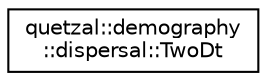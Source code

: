 digraph "Graphical Class Hierarchy"
{
 // LATEX_PDF_SIZE
  edge [fontname="Helvetica",fontsize="10",labelfontname="Helvetica",labelfontsize="10"];
  node [fontname="Helvetica",fontsize="10",shape=record];
  rankdir="LR";
  Node0 [label="quetzal::demography\l::dispersal::TwoDt",height=0.2,width=0.4,color="black", fillcolor="white", style="filled",URL="$structquetzal_1_1demography_1_1dispersal_1_1_two_dt.html",tooltip=" "];
}
